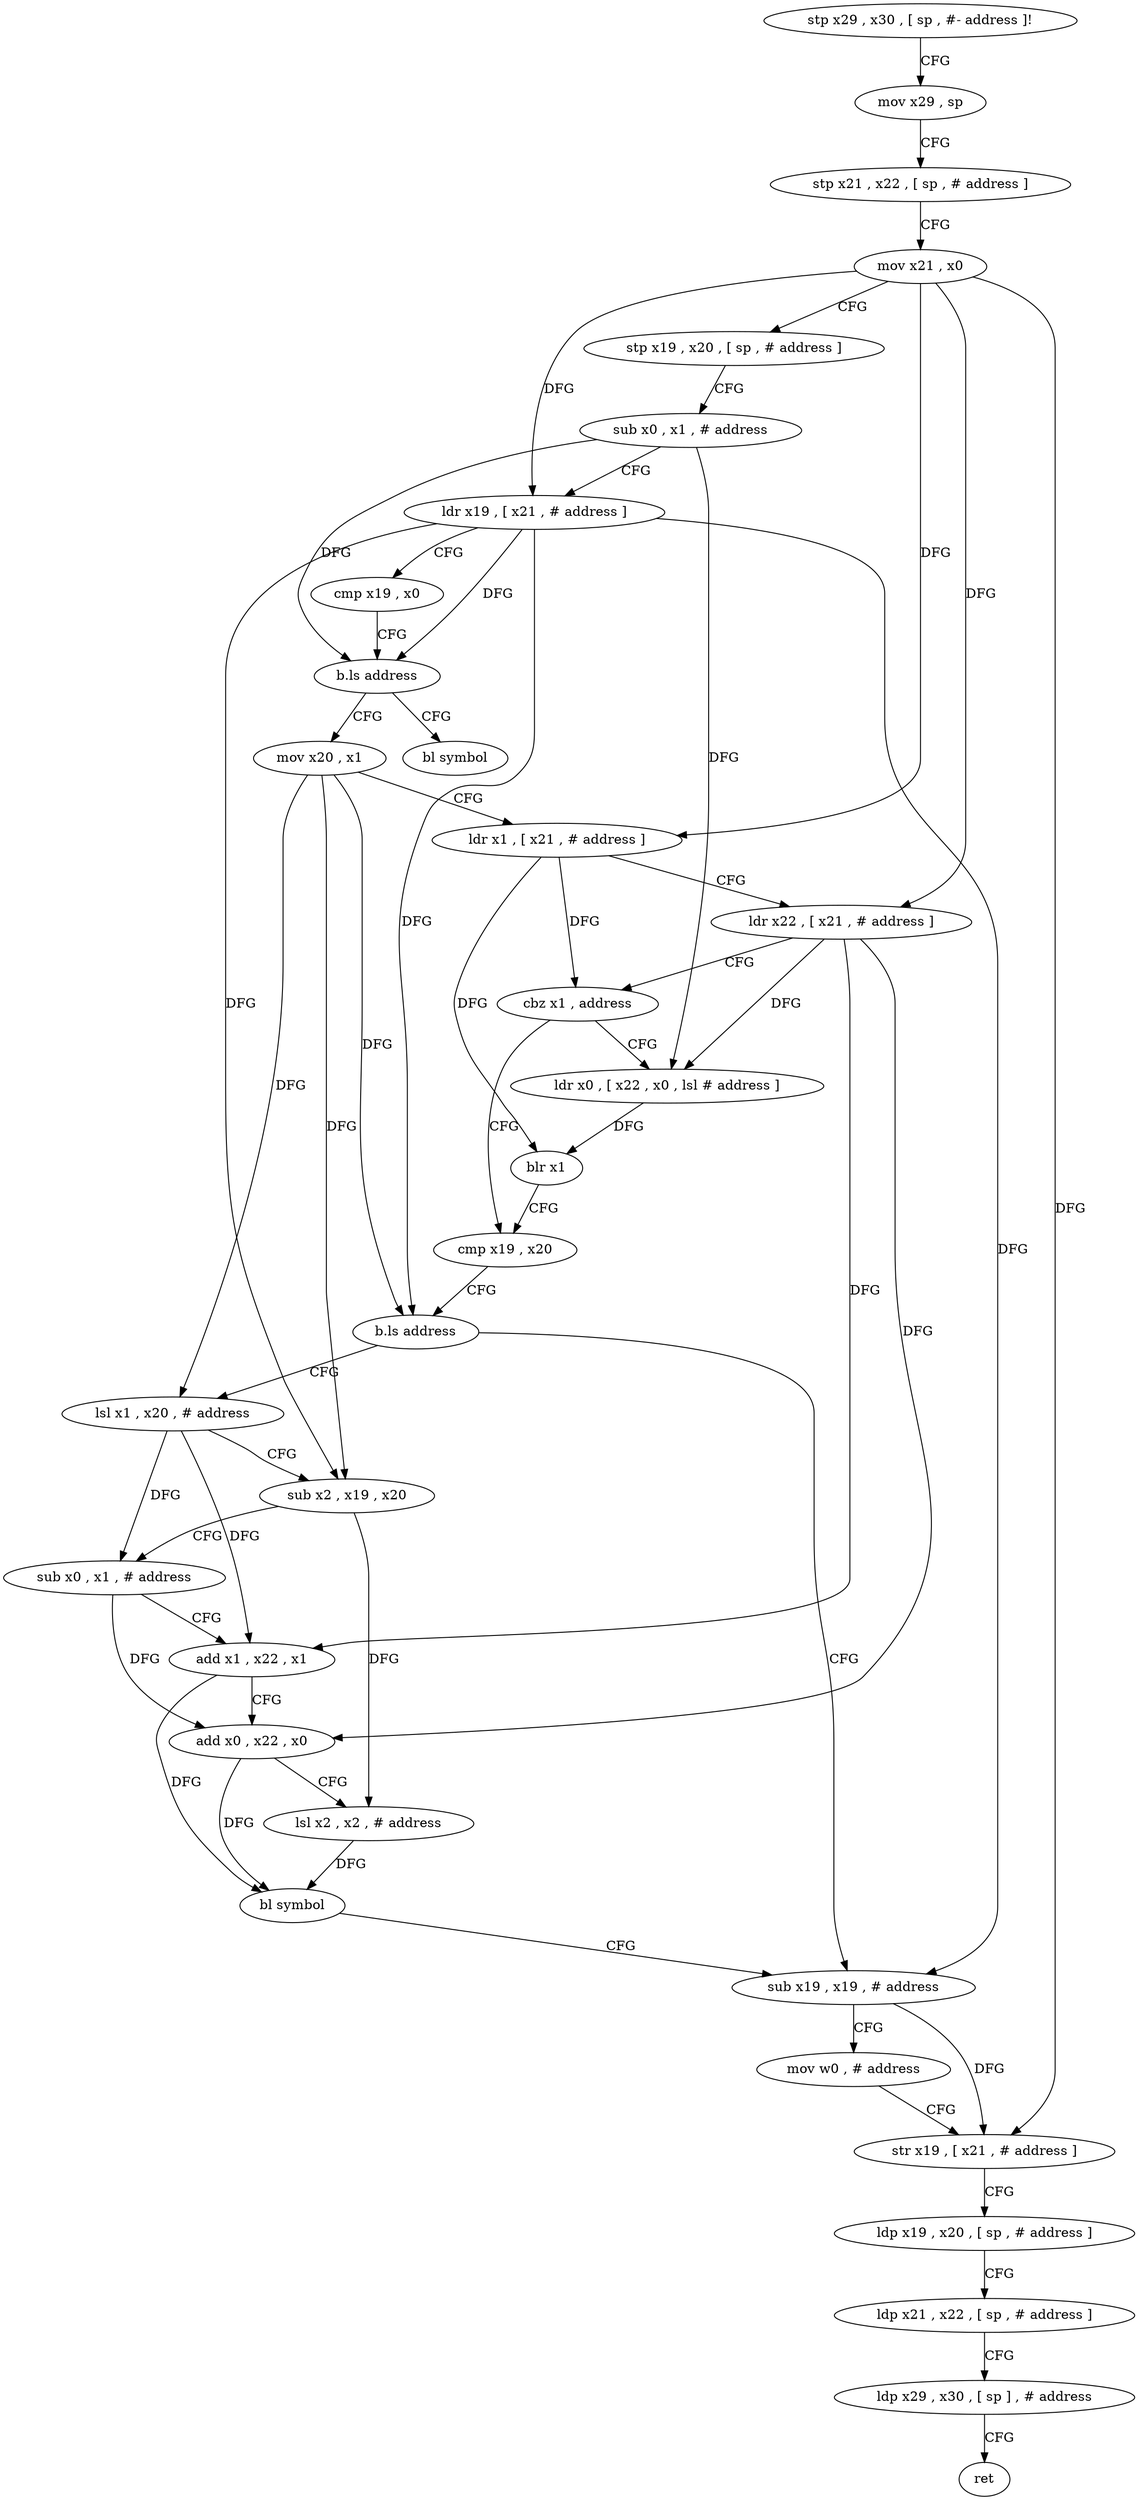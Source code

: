digraph "func" {
"158856" [label = "stp x29 , x30 , [ sp , #- address ]!" ]
"158860" [label = "mov x29 , sp" ]
"158864" [label = "stp x21 , x22 , [ sp , # address ]" ]
"158868" [label = "mov x21 , x0" ]
"158872" [label = "stp x19 , x20 , [ sp , # address ]" ]
"158876" [label = "sub x0 , x1 , # address" ]
"158880" [label = "ldr x19 , [ x21 , # address ]" ]
"158884" [label = "cmp x19 , x0" ]
"158888" [label = "b.ls address" ]
"158980" [label = "bl symbol" ]
"158892" [label = "mov x20 , x1" ]
"158896" [label = "ldr x1 , [ x21 , # address ]" ]
"158900" [label = "ldr x22 , [ x21 , # address ]" ]
"158904" [label = "cbz x1 , address" ]
"158916" [label = "cmp x19 , x20" ]
"158908" [label = "ldr x0 , [ x22 , x0 , lsl # address ]" ]
"158920" [label = "b.ls address" ]
"158952" [label = "sub x19 , x19 , # address" ]
"158924" [label = "lsl x1 , x20 , # address" ]
"158912" [label = "blr x1" ]
"158956" [label = "mov w0 , # address" ]
"158960" [label = "str x19 , [ x21 , # address ]" ]
"158964" [label = "ldp x19 , x20 , [ sp , # address ]" ]
"158968" [label = "ldp x21 , x22 , [ sp , # address ]" ]
"158972" [label = "ldp x29 , x30 , [ sp ] , # address" ]
"158976" [label = "ret" ]
"158928" [label = "sub x2 , x19 , x20" ]
"158932" [label = "sub x0 , x1 , # address" ]
"158936" [label = "add x1 , x22 , x1" ]
"158940" [label = "add x0 , x22 , x0" ]
"158944" [label = "lsl x2 , x2 , # address" ]
"158948" [label = "bl symbol" ]
"158856" -> "158860" [ label = "CFG" ]
"158860" -> "158864" [ label = "CFG" ]
"158864" -> "158868" [ label = "CFG" ]
"158868" -> "158872" [ label = "CFG" ]
"158868" -> "158880" [ label = "DFG" ]
"158868" -> "158896" [ label = "DFG" ]
"158868" -> "158900" [ label = "DFG" ]
"158868" -> "158960" [ label = "DFG" ]
"158872" -> "158876" [ label = "CFG" ]
"158876" -> "158880" [ label = "CFG" ]
"158876" -> "158888" [ label = "DFG" ]
"158876" -> "158908" [ label = "DFG" ]
"158880" -> "158884" [ label = "CFG" ]
"158880" -> "158888" [ label = "DFG" ]
"158880" -> "158920" [ label = "DFG" ]
"158880" -> "158952" [ label = "DFG" ]
"158880" -> "158928" [ label = "DFG" ]
"158884" -> "158888" [ label = "CFG" ]
"158888" -> "158980" [ label = "CFG" ]
"158888" -> "158892" [ label = "CFG" ]
"158892" -> "158896" [ label = "CFG" ]
"158892" -> "158920" [ label = "DFG" ]
"158892" -> "158924" [ label = "DFG" ]
"158892" -> "158928" [ label = "DFG" ]
"158896" -> "158900" [ label = "CFG" ]
"158896" -> "158904" [ label = "DFG" ]
"158896" -> "158912" [ label = "DFG" ]
"158900" -> "158904" [ label = "CFG" ]
"158900" -> "158908" [ label = "DFG" ]
"158900" -> "158936" [ label = "DFG" ]
"158900" -> "158940" [ label = "DFG" ]
"158904" -> "158916" [ label = "CFG" ]
"158904" -> "158908" [ label = "CFG" ]
"158916" -> "158920" [ label = "CFG" ]
"158908" -> "158912" [ label = "DFG" ]
"158920" -> "158952" [ label = "CFG" ]
"158920" -> "158924" [ label = "CFG" ]
"158952" -> "158956" [ label = "CFG" ]
"158952" -> "158960" [ label = "DFG" ]
"158924" -> "158928" [ label = "CFG" ]
"158924" -> "158932" [ label = "DFG" ]
"158924" -> "158936" [ label = "DFG" ]
"158912" -> "158916" [ label = "CFG" ]
"158956" -> "158960" [ label = "CFG" ]
"158960" -> "158964" [ label = "CFG" ]
"158964" -> "158968" [ label = "CFG" ]
"158968" -> "158972" [ label = "CFG" ]
"158972" -> "158976" [ label = "CFG" ]
"158928" -> "158932" [ label = "CFG" ]
"158928" -> "158944" [ label = "DFG" ]
"158932" -> "158936" [ label = "CFG" ]
"158932" -> "158940" [ label = "DFG" ]
"158936" -> "158940" [ label = "CFG" ]
"158936" -> "158948" [ label = "DFG" ]
"158940" -> "158944" [ label = "CFG" ]
"158940" -> "158948" [ label = "DFG" ]
"158944" -> "158948" [ label = "DFG" ]
"158948" -> "158952" [ label = "CFG" ]
}

